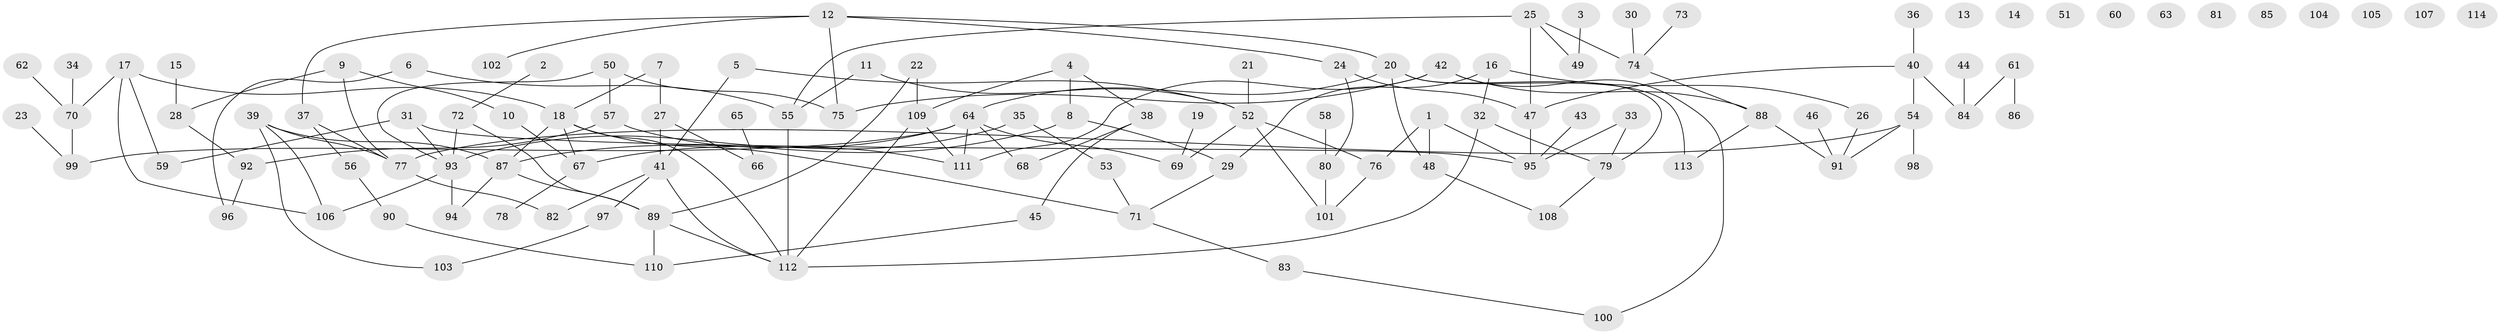 // Generated by graph-tools (version 1.1) at 2025/39/03/09/25 04:39:07]
// undirected, 114 vertices, 144 edges
graph export_dot {
graph [start="1"]
  node [color=gray90,style=filled];
  1;
  2;
  3;
  4;
  5;
  6;
  7;
  8;
  9;
  10;
  11;
  12;
  13;
  14;
  15;
  16;
  17;
  18;
  19;
  20;
  21;
  22;
  23;
  24;
  25;
  26;
  27;
  28;
  29;
  30;
  31;
  32;
  33;
  34;
  35;
  36;
  37;
  38;
  39;
  40;
  41;
  42;
  43;
  44;
  45;
  46;
  47;
  48;
  49;
  50;
  51;
  52;
  53;
  54;
  55;
  56;
  57;
  58;
  59;
  60;
  61;
  62;
  63;
  64;
  65;
  66;
  67;
  68;
  69;
  70;
  71;
  72;
  73;
  74;
  75;
  76;
  77;
  78;
  79;
  80;
  81;
  82;
  83;
  84;
  85;
  86;
  87;
  88;
  89;
  90;
  91;
  92;
  93;
  94;
  95;
  96;
  97;
  98;
  99;
  100;
  101;
  102;
  103;
  104;
  105;
  106;
  107;
  108;
  109;
  110;
  111;
  112;
  113;
  114;
  1 -- 48;
  1 -- 76;
  1 -- 95;
  2 -- 72;
  3 -- 49;
  4 -- 8;
  4 -- 38;
  4 -- 109;
  5 -- 41;
  5 -- 52;
  6 -- 55;
  6 -- 96;
  7 -- 18;
  7 -- 27;
  8 -- 29;
  8 -- 87;
  9 -- 10;
  9 -- 28;
  9 -- 77;
  10 -- 67;
  11 -- 52;
  11 -- 55;
  12 -- 20;
  12 -- 24;
  12 -- 37;
  12 -- 75;
  12 -- 102;
  15 -- 28;
  16 -- 26;
  16 -- 29;
  16 -- 32;
  17 -- 18;
  17 -- 59;
  17 -- 70;
  17 -- 106;
  18 -- 67;
  18 -- 71;
  18 -- 87;
  18 -- 112;
  19 -- 69;
  20 -- 48;
  20 -- 64;
  20 -- 79;
  20 -- 113;
  21 -- 52;
  22 -- 89;
  22 -- 109;
  23 -- 99;
  24 -- 47;
  24 -- 80;
  25 -- 47;
  25 -- 49;
  25 -- 55;
  25 -- 74;
  26 -- 91;
  27 -- 41;
  27 -- 66;
  28 -- 92;
  29 -- 71;
  30 -- 74;
  31 -- 59;
  31 -- 93;
  31 -- 95;
  32 -- 79;
  32 -- 112;
  33 -- 79;
  33 -- 95;
  34 -- 70;
  35 -- 53;
  35 -- 67;
  36 -- 40;
  37 -- 56;
  37 -- 77;
  38 -- 45;
  38 -- 68;
  39 -- 77;
  39 -- 87;
  39 -- 103;
  39 -- 106;
  40 -- 47;
  40 -- 54;
  40 -- 84;
  41 -- 82;
  41 -- 97;
  41 -- 112;
  42 -- 75;
  42 -- 88;
  42 -- 100;
  42 -- 111;
  43 -- 95;
  44 -- 84;
  45 -- 110;
  46 -- 91;
  47 -- 95;
  48 -- 108;
  50 -- 57;
  50 -- 75;
  50 -- 93;
  52 -- 69;
  52 -- 76;
  52 -- 101;
  53 -- 71;
  54 -- 77;
  54 -- 91;
  54 -- 98;
  55 -- 112;
  56 -- 90;
  57 -- 92;
  57 -- 111;
  58 -- 80;
  61 -- 84;
  61 -- 86;
  62 -- 70;
  64 -- 68;
  64 -- 69;
  64 -- 93;
  64 -- 99;
  64 -- 111;
  65 -- 66;
  67 -- 78;
  70 -- 99;
  71 -- 83;
  72 -- 89;
  72 -- 93;
  73 -- 74;
  74 -- 88;
  76 -- 101;
  77 -- 82;
  79 -- 108;
  80 -- 101;
  83 -- 100;
  87 -- 89;
  87 -- 94;
  88 -- 91;
  88 -- 113;
  89 -- 110;
  89 -- 112;
  90 -- 110;
  92 -- 96;
  93 -- 94;
  93 -- 106;
  97 -- 103;
  109 -- 111;
  109 -- 112;
}
